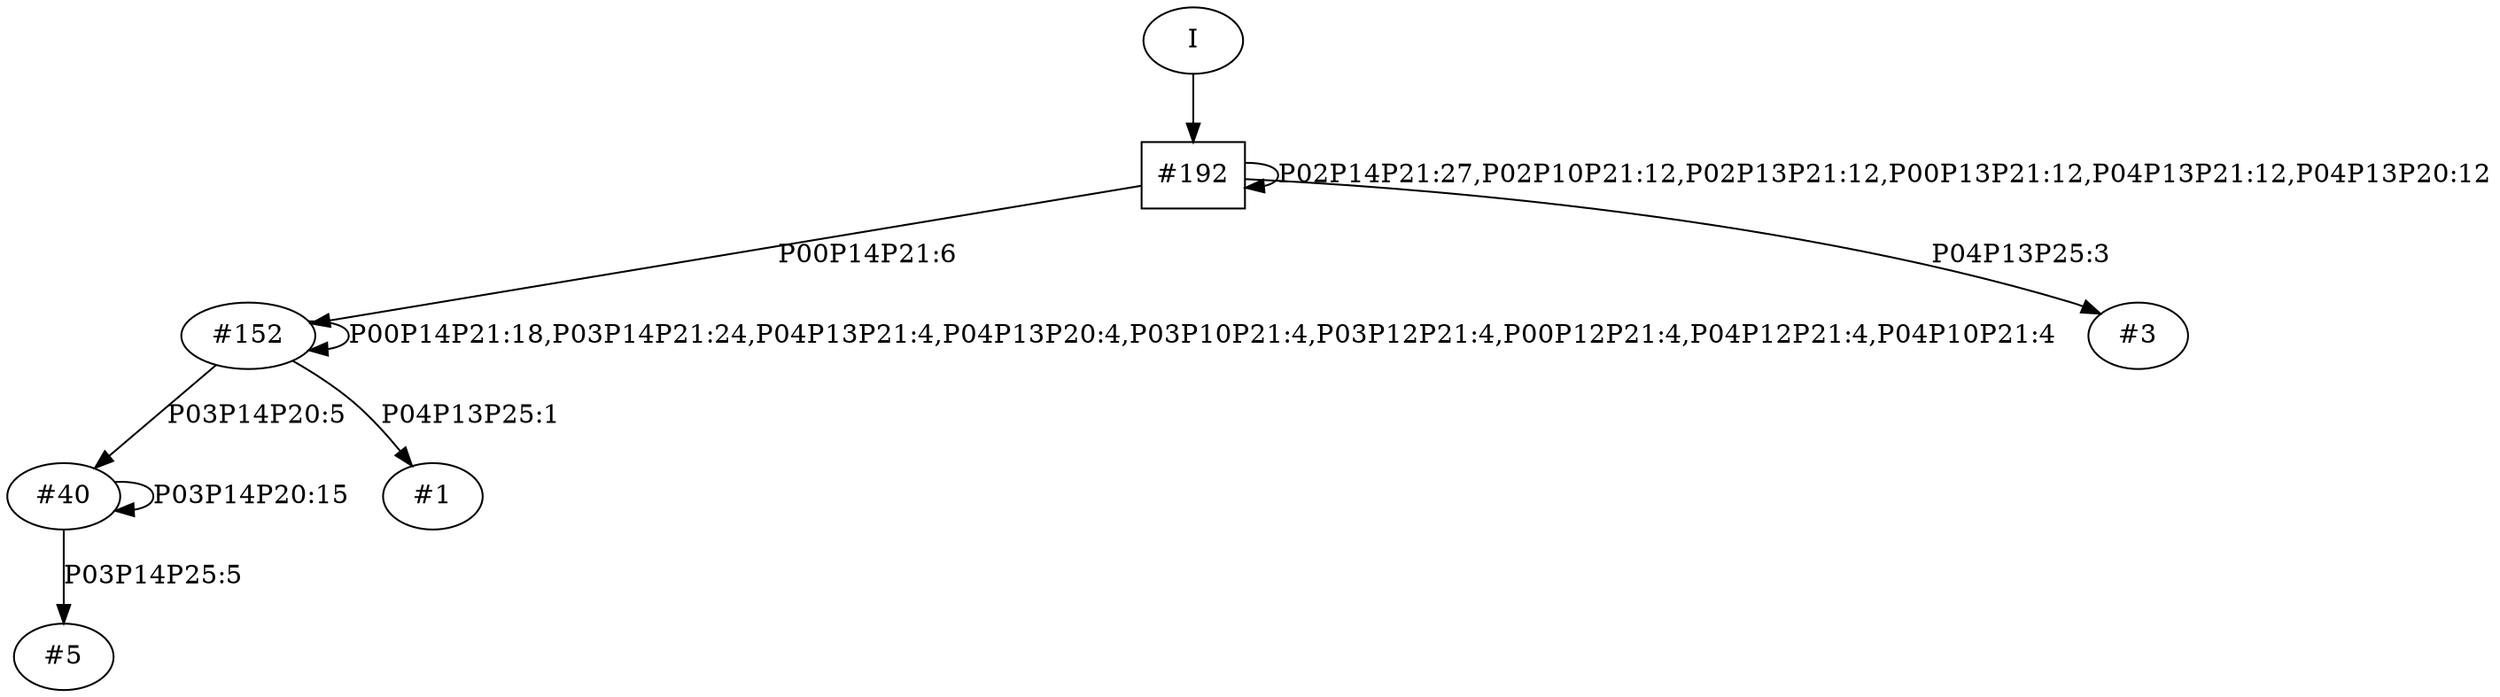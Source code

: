 // produced with flexfringe from git commitd1cf04ada0831d0605a3651971ef9a02091d8823
// dfasat/flexfringe -h=kldistance -d=kl_data -n=1 -x=0 -w=0 -a=0 -b=1 -f=1 -I=0 -t=1 -l=0 -q=0 -y=0 -p=5 --output-dir=experiments/manipulator/flexfringe_data/dfa /home/peter/wombatsPanda/FlexfringeInvestigations/experiments/manipulator/flexfringe_data/manipulator_train 
digraph DFA {
	0 [label="root" shape=box];
		I -> 0;
	0 [ label="#192"  ];
		0 -> 0 [label="P02P14P21:27,P02P10P21:12,P02P13P21:12,P00P13P21:12,P04P13P21:12,P04P13P20:12"  ];
		0 -> 4 [label="P00P14P21:6"  ];
		0 -> 37 [label="P04P13P25:3"  ];
	4 [ label="#152"  ];
		4 -> 4 [label="P00P14P21:18,P03P14P21:24,P04P13P21:4,P04P13P20:4,P03P10P21:4,P03P12P21:4,P00P12P21:4,P04P12P21:4,P04P10P21:4"  ];
		4 -> 12 [label="P03P14P20:5"  ];
		4 -> 66 [label="P04P13P25:1"  ];
	12 [ label="#40"  ];
		12 -> 12 [label="P03P14P20:15"  ];
		12 -> 16 [label="P03P14P25:5"  ];
	16 [ label="#5"  ];
	66 [ label="#1"  ];
	37 [ label="#3"  ];
}
